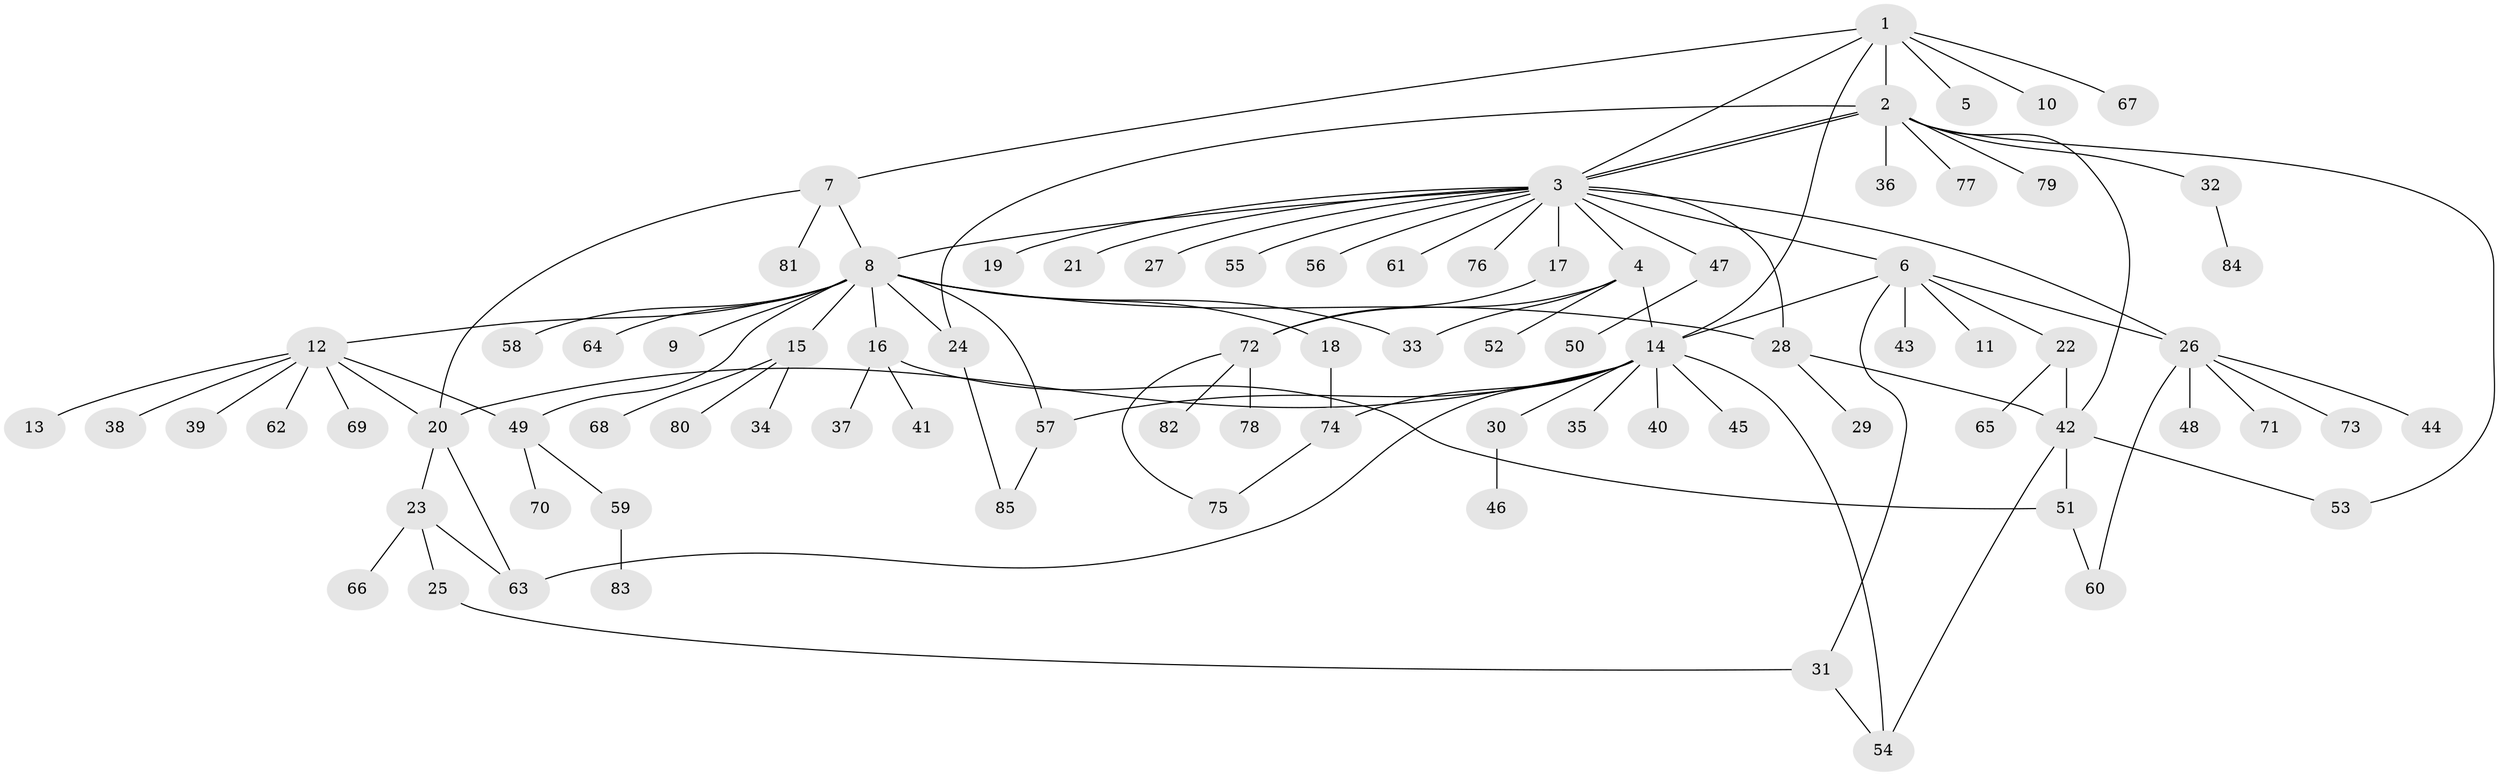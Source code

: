 // coarse degree distribution, {4: 0.1111111111111111, 5: 0.14814814814814814, 9: 0.07407407407407407, 3: 0.3333333333333333, 1: 0.2222222222222222, 7: 0.037037037037037035, 2: 0.07407407407407407}
// Generated by graph-tools (version 1.1) at 2025/50/03/04/25 22:50:26]
// undirected, 85 vertices, 111 edges
graph export_dot {
  node [color=gray90,style=filled];
  1;
  2;
  3;
  4;
  5;
  6;
  7;
  8;
  9;
  10;
  11;
  12;
  13;
  14;
  15;
  16;
  17;
  18;
  19;
  20;
  21;
  22;
  23;
  24;
  25;
  26;
  27;
  28;
  29;
  30;
  31;
  32;
  33;
  34;
  35;
  36;
  37;
  38;
  39;
  40;
  41;
  42;
  43;
  44;
  45;
  46;
  47;
  48;
  49;
  50;
  51;
  52;
  53;
  54;
  55;
  56;
  57;
  58;
  59;
  60;
  61;
  62;
  63;
  64;
  65;
  66;
  67;
  68;
  69;
  70;
  71;
  72;
  73;
  74;
  75;
  76;
  77;
  78;
  79;
  80;
  81;
  82;
  83;
  84;
  85;
  1 -- 2;
  1 -- 3;
  1 -- 5;
  1 -- 7;
  1 -- 10;
  1 -- 14;
  1 -- 67;
  2 -- 3;
  2 -- 3;
  2 -- 24;
  2 -- 32;
  2 -- 36;
  2 -- 42;
  2 -- 53;
  2 -- 77;
  2 -- 79;
  3 -- 4;
  3 -- 6;
  3 -- 8;
  3 -- 17;
  3 -- 19;
  3 -- 21;
  3 -- 26;
  3 -- 27;
  3 -- 28;
  3 -- 47;
  3 -- 55;
  3 -- 56;
  3 -- 61;
  3 -- 76;
  4 -- 14;
  4 -- 33;
  4 -- 52;
  4 -- 72;
  6 -- 11;
  6 -- 14;
  6 -- 22;
  6 -- 26;
  6 -- 31;
  6 -- 43;
  7 -- 8;
  7 -- 20;
  7 -- 81;
  8 -- 9;
  8 -- 12;
  8 -- 15;
  8 -- 16;
  8 -- 18;
  8 -- 24;
  8 -- 28;
  8 -- 33;
  8 -- 49;
  8 -- 57;
  8 -- 58;
  8 -- 64;
  12 -- 13;
  12 -- 20;
  12 -- 38;
  12 -- 39;
  12 -- 49;
  12 -- 62;
  12 -- 69;
  14 -- 20;
  14 -- 30;
  14 -- 35;
  14 -- 40;
  14 -- 45;
  14 -- 54;
  14 -- 57;
  14 -- 63;
  14 -- 74;
  15 -- 34;
  15 -- 68;
  15 -- 80;
  16 -- 37;
  16 -- 41;
  16 -- 51;
  17 -- 72;
  18 -- 74;
  20 -- 23;
  20 -- 63;
  22 -- 42;
  22 -- 65;
  23 -- 25;
  23 -- 63;
  23 -- 66;
  24 -- 85;
  25 -- 31;
  26 -- 44;
  26 -- 48;
  26 -- 60;
  26 -- 71;
  26 -- 73;
  28 -- 29;
  28 -- 42;
  30 -- 46;
  31 -- 54;
  32 -- 84;
  42 -- 51;
  42 -- 53;
  42 -- 54;
  47 -- 50;
  49 -- 59;
  49 -- 70;
  51 -- 60;
  57 -- 85;
  59 -- 83;
  72 -- 75;
  72 -- 78;
  72 -- 82;
  74 -- 75;
}
